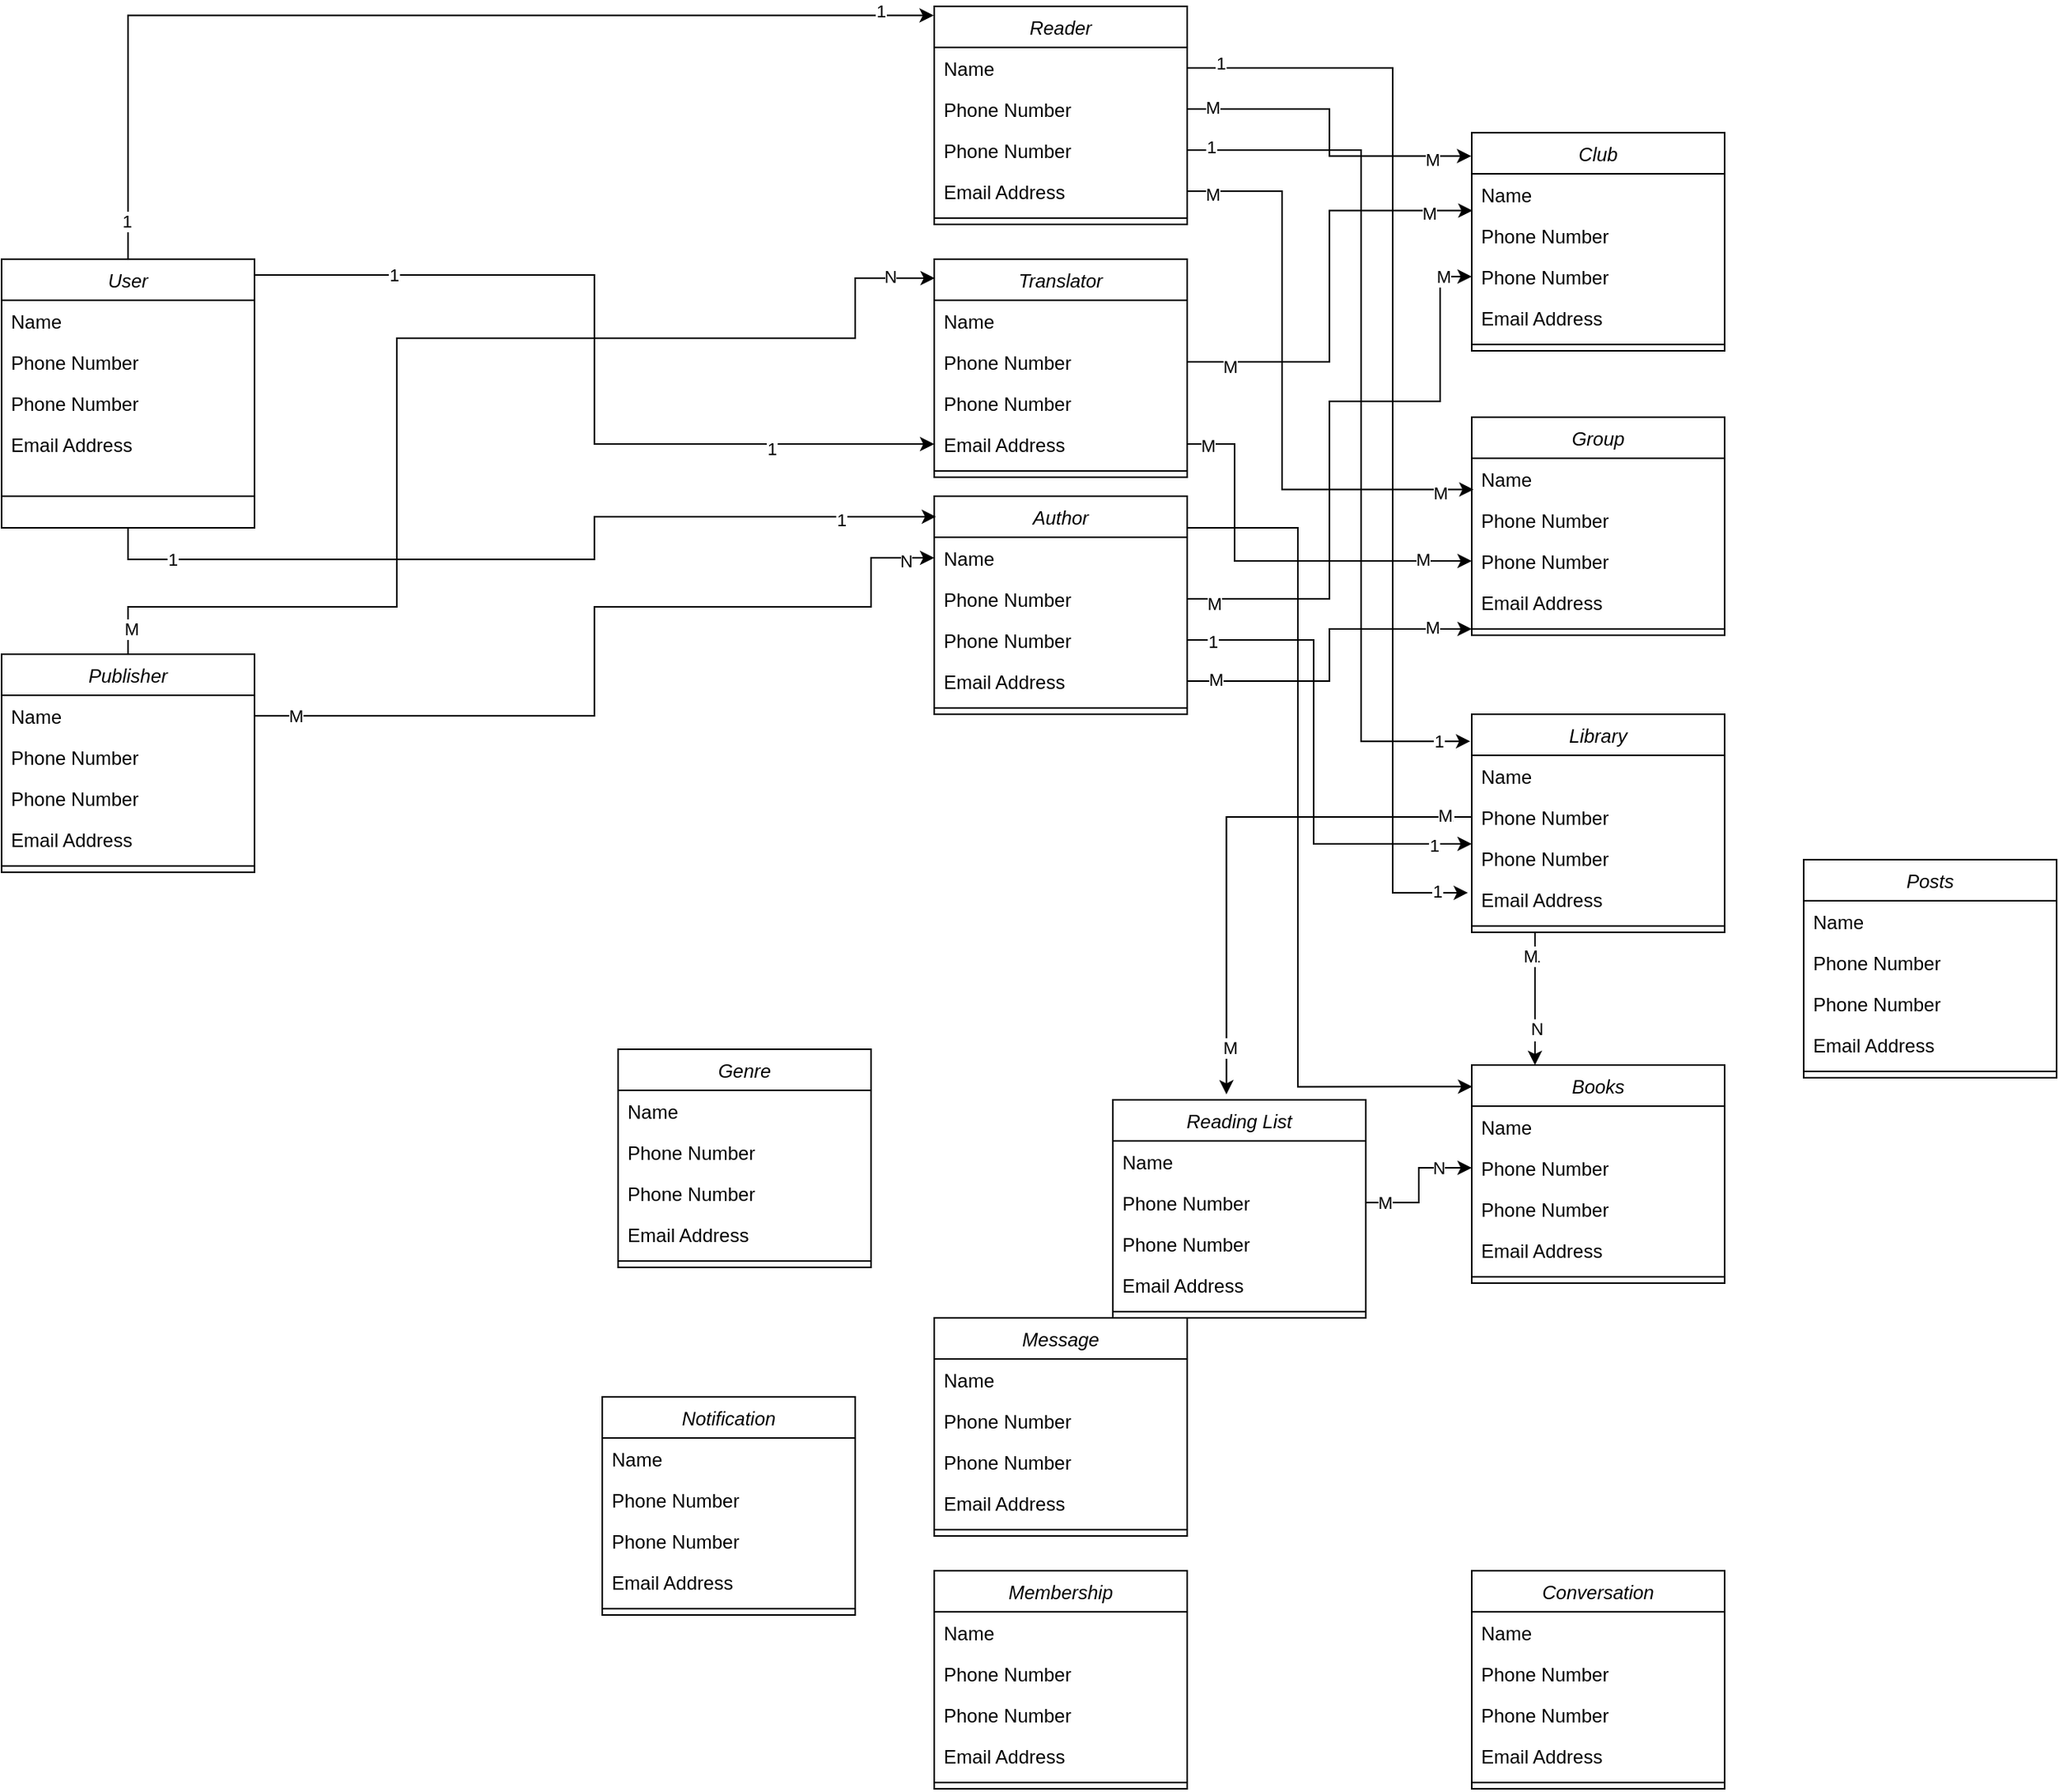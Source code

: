<mxfile version="22.1.7" type="github">
  <diagram id="C5RBs43oDa-KdzZeNtuy" name="Page-1">
    <mxGraphModel dx="1859" dy="598" grid="1" gridSize="10" guides="1" tooltips="1" connect="1" arrows="1" fold="1" page="1" pageScale="1" pageWidth="827" pageHeight="1169" math="0" shadow="0">
      <root>
        <mxCell id="WIyWlLk6GJQsqaUBKTNV-0" />
        <mxCell id="WIyWlLk6GJQsqaUBKTNV-1" parent="WIyWlLk6GJQsqaUBKTNV-0" />
        <mxCell id="XYYtJykYwCFMLw5dvzcZ-96" value="" style="edgeStyle=orthogonalEdgeStyle;rounded=0;orthogonalLoop=1;jettySize=auto;html=1;" edge="1" parent="WIyWlLk6GJQsqaUBKTNV-1" source="zkfFHV4jXpPFQw0GAbJ--0" target="XYYtJykYwCFMLw5dvzcZ-25">
          <mxGeometry relative="1" as="geometry">
            <Array as="points">
              <mxPoint x="5" y="180" />
              <mxPoint x="5" y="287" />
            </Array>
          </mxGeometry>
        </mxCell>
        <mxCell id="XYYtJykYwCFMLw5dvzcZ-97" value="1" style="edgeLabel;html=1;align=center;verticalAlign=middle;resizable=0;points=[];" vertex="1" connectable="0" parent="XYYtJykYwCFMLw5dvzcZ-96">
          <mxGeometry x="-0.675" relative="1" as="geometry">
            <mxPoint as="offset" />
          </mxGeometry>
        </mxCell>
        <mxCell id="XYYtJykYwCFMLw5dvzcZ-98" value="1" style="edgeLabel;html=1;align=center;verticalAlign=middle;resizable=0;points=[];" vertex="1" connectable="0" parent="XYYtJykYwCFMLw5dvzcZ-96">
          <mxGeometry x="0.615" y="-3" relative="1" as="geometry">
            <mxPoint as="offset" />
          </mxGeometry>
        </mxCell>
        <mxCell id="zkfFHV4jXpPFQw0GAbJ--0" value="User" style="swimlane;fontStyle=2;align=center;verticalAlign=top;childLayout=stackLayout;horizontal=1;startSize=26;horizontalStack=0;resizeParent=1;resizeLast=0;collapsible=1;marginBottom=0;rounded=0;shadow=0;strokeWidth=1;" parent="WIyWlLk6GJQsqaUBKTNV-1" vertex="1">
          <mxGeometry x="-370" y="170" width="160" height="170" as="geometry">
            <mxRectangle x="230" y="140" width="160" height="26" as="alternateBounds" />
          </mxGeometry>
        </mxCell>
        <mxCell id="zkfFHV4jXpPFQw0GAbJ--1" value="Name" style="text;align=left;verticalAlign=top;spacingLeft=4;spacingRight=4;overflow=hidden;rotatable=0;points=[[0,0.5],[1,0.5]];portConstraint=eastwest;" parent="zkfFHV4jXpPFQw0GAbJ--0" vertex="1">
          <mxGeometry y="26" width="160" height="26" as="geometry" />
        </mxCell>
        <mxCell id="zkfFHV4jXpPFQw0GAbJ--2" value="Phone Number" style="text;align=left;verticalAlign=top;spacingLeft=4;spacingRight=4;overflow=hidden;rotatable=0;points=[[0,0.5],[1,0.5]];portConstraint=eastwest;rounded=0;shadow=0;html=0;" parent="zkfFHV4jXpPFQw0GAbJ--0" vertex="1">
          <mxGeometry y="52" width="160" height="26" as="geometry" />
        </mxCell>
        <mxCell id="XYYtJykYwCFMLw5dvzcZ-0" value="Phone Number" style="text;align=left;verticalAlign=top;spacingLeft=4;spacingRight=4;overflow=hidden;rotatable=0;points=[[0,0.5],[1,0.5]];portConstraint=eastwest;rounded=0;shadow=0;html=0;" vertex="1" parent="zkfFHV4jXpPFQw0GAbJ--0">
          <mxGeometry y="78" width="160" height="26" as="geometry" />
        </mxCell>
        <mxCell id="zkfFHV4jXpPFQw0GAbJ--3" value="Email Address" style="text;align=left;verticalAlign=top;spacingLeft=4;spacingRight=4;overflow=hidden;rotatable=0;points=[[0,0.5],[1,0.5]];portConstraint=eastwest;rounded=0;shadow=0;html=0;" parent="zkfFHV4jXpPFQw0GAbJ--0" vertex="1">
          <mxGeometry y="104" width="160" height="26" as="geometry" />
        </mxCell>
        <mxCell id="zkfFHV4jXpPFQw0GAbJ--4" value="" style="line;html=1;strokeWidth=1;align=left;verticalAlign=middle;spacingTop=-1;spacingLeft=3;spacingRight=3;rotatable=0;labelPosition=right;points=[];portConstraint=eastwest;" parent="zkfFHV4jXpPFQw0GAbJ--0" vertex="1">
          <mxGeometry y="130" width="160" height="40" as="geometry" />
        </mxCell>
        <mxCell id="XYYtJykYwCFMLw5dvzcZ-8" value="Reader" style="swimlane;fontStyle=2;align=center;verticalAlign=top;childLayout=stackLayout;horizontal=1;startSize=26;horizontalStack=0;resizeParent=1;resizeLast=0;collapsible=1;marginBottom=0;rounded=0;shadow=0;strokeWidth=1;" vertex="1" parent="WIyWlLk6GJQsqaUBKTNV-1">
          <mxGeometry x="220" y="10" width="160" height="138" as="geometry">
            <mxRectangle x="230" y="140" width="160" height="26" as="alternateBounds" />
          </mxGeometry>
        </mxCell>
        <mxCell id="XYYtJykYwCFMLw5dvzcZ-9" value="Name" style="text;align=left;verticalAlign=top;spacingLeft=4;spacingRight=4;overflow=hidden;rotatable=0;points=[[0,0.5],[1,0.5]];portConstraint=eastwest;" vertex="1" parent="XYYtJykYwCFMLw5dvzcZ-8">
          <mxGeometry y="26" width="160" height="26" as="geometry" />
        </mxCell>
        <mxCell id="XYYtJykYwCFMLw5dvzcZ-10" value="Phone Number" style="text;align=left;verticalAlign=top;spacingLeft=4;spacingRight=4;overflow=hidden;rotatable=0;points=[[0,0.5],[1,0.5]];portConstraint=eastwest;rounded=0;shadow=0;html=0;" vertex="1" parent="XYYtJykYwCFMLw5dvzcZ-8">
          <mxGeometry y="52" width="160" height="26" as="geometry" />
        </mxCell>
        <mxCell id="XYYtJykYwCFMLw5dvzcZ-11" value="Phone Number" style="text;align=left;verticalAlign=top;spacingLeft=4;spacingRight=4;overflow=hidden;rotatable=0;points=[[0,0.5],[1,0.5]];portConstraint=eastwest;rounded=0;shadow=0;html=0;" vertex="1" parent="XYYtJykYwCFMLw5dvzcZ-8">
          <mxGeometry y="78" width="160" height="26" as="geometry" />
        </mxCell>
        <mxCell id="XYYtJykYwCFMLw5dvzcZ-12" value="Email Address" style="text;align=left;verticalAlign=top;spacingLeft=4;spacingRight=4;overflow=hidden;rotatable=0;points=[[0,0.5],[1,0.5]];portConstraint=eastwest;rounded=0;shadow=0;html=0;" vertex="1" parent="XYYtJykYwCFMLw5dvzcZ-8">
          <mxGeometry y="104" width="160" height="26" as="geometry" />
        </mxCell>
        <mxCell id="XYYtJykYwCFMLw5dvzcZ-13" value="" style="line;html=1;strokeWidth=1;align=left;verticalAlign=middle;spacingTop=-1;spacingLeft=3;spacingRight=3;rotatable=0;labelPosition=right;points=[];portConstraint=eastwest;" vertex="1" parent="XYYtJykYwCFMLw5dvzcZ-8">
          <mxGeometry y="130" width="160" height="8" as="geometry" />
        </mxCell>
        <mxCell id="XYYtJykYwCFMLw5dvzcZ-15" value="Author" style="swimlane;fontStyle=2;align=center;verticalAlign=top;childLayout=stackLayout;horizontal=1;startSize=26;horizontalStack=0;resizeParent=1;resizeLast=0;collapsible=1;marginBottom=0;rounded=0;shadow=0;strokeWidth=1;" vertex="1" parent="WIyWlLk6GJQsqaUBKTNV-1">
          <mxGeometry x="220" y="320" width="160" height="138" as="geometry">
            <mxRectangle x="230" y="140" width="160" height="26" as="alternateBounds" />
          </mxGeometry>
        </mxCell>
        <mxCell id="XYYtJykYwCFMLw5dvzcZ-16" value="Name" style="text;align=left;verticalAlign=top;spacingLeft=4;spacingRight=4;overflow=hidden;rotatable=0;points=[[0,0.5],[1,0.5]];portConstraint=eastwest;" vertex="1" parent="XYYtJykYwCFMLw5dvzcZ-15">
          <mxGeometry y="26" width="160" height="26" as="geometry" />
        </mxCell>
        <mxCell id="XYYtJykYwCFMLw5dvzcZ-17" value="Phone Number" style="text;align=left;verticalAlign=top;spacingLeft=4;spacingRight=4;overflow=hidden;rotatable=0;points=[[0,0.5],[1,0.5]];portConstraint=eastwest;rounded=0;shadow=0;html=0;" vertex="1" parent="XYYtJykYwCFMLw5dvzcZ-15">
          <mxGeometry y="52" width="160" height="26" as="geometry" />
        </mxCell>
        <mxCell id="XYYtJykYwCFMLw5dvzcZ-18" value="Phone Number" style="text;align=left;verticalAlign=top;spacingLeft=4;spacingRight=4;overflow=hidden;rotatable=0;points=[[0,0.5],[1,0.5]];portConstraint=eastwest;rounded=0;shadow=0;html=0;" vertex="1" parent="XYYtJykYwCFMLw5dvzcZ-15">
          <mxGeometry y="78" width="160" height="26" as="geometry" />
        </mxCell>
        <mxCell id="XYYtJykYwCFMLw5dvzcZ-19" value="Email Address" style="text;align=left;verticalAlign=top;spacingLeft=4;spacingRight=4;overflow=hidden;rotatable=0;points=[[0,0.5],[1,0.5]];portConstraint=eastwest;rounded=0;shadow=0;html=0;" vertex="1" parent="XYYtJykYwCFMLw5dvzcZ-15">
          <mxGeometry y="104" width="160" height="26" as="geometry" />
        </mxCell>
        <mxCell id="XYYtJykYwCFMLw5dvzcZ-20" value="" style="line;html=1;strokeWidth=1;align=left;verticalAlign=middle;spacingTop=-1;spacingLeft=3;spacingRight=3;rotatable=0;labelPosition=right;points=[];portConstraint=eastwest;" vertex="1" parent="XYYtJykYwCFMLw5dvzcZ-15">
          <mxGeometry y="130" width="160" height="8" as="geometry" />
        </mxCell>
        <mxCell id="XYYtJykYwCFMLw5dvzcZ-21" value="Translator" style="swimlane;fontStyle=2;align=center;verticalAlign=top;childLayout=stackLayout;horizontal=1;startSize=26;horizontalStack=0;resizeParent=1;resizeLast=0;collapsible=1;marginBottom=0;rounded=0;shadow=0;strokeWidth=1;" vertex="1" parent="WIyWlLk6GJQsqaUBKTNV-1">
          <mxGeometry x="220" y="170" width="160" height="138" as="geometry">
            <mxRectangle x="230" y="140" width="160" height="26" as="alternateBounds" />
          </mxGeometry>
        </mxCell>
        <mxCell id="XYYtJykYwCFMLw5dvzcZ-22" value="Name" style="text;align=left;verticalAlign=top;spacingLeft=4;spacingRight=4;overflow=hidden;rotatable=0;points=[[0,0.5],[1,0.5]];portConstraint=eastwest;" vertex="1" parent="XYYtJykYwCFMLw5dvzcZ-21">
          <mxGeometry y="26" width="160" height="26" as="geometry" />
        </mxCell>
        <mxCell id="XYYtJykYwCFMLw5dvzcZ-23" value="Phone Number" style="text;align=left;verticalAlign=top;spacingLeft=4;spacingRight=4;overflow=hidden;rotatable=0;points=[[0,0.5],[1,0.5]];portConstraint=eastwest;rounded=0;shadow=0;html=0;" vertex="1" parent="XYYtJykYwCFMLw5dvzcZ-21">
          <mxGeometry y="52" width="160" height="26" as="geometry" />
        </mxCell>
        <mxCell id="XYYtJykYwCFMLw5dvzcZ-24" value="Phone Number" style="text;align=left;verticalAlign=top;spacingLeft=4;spacingRight=4;overflow=hidden;rotatable=0;points=[[0,0.5],[1,0.5]];portConstraint=eastwest;rounded=0;shadow=0;html=0;" vertex="1" parent="XYYtJykYwCFMLw5dvzcZ-21">
          <mxGeometry y="78" width="160" height="26" as="geometry" />
        </mxCell>
        <mxCell id="XYYtJykYwCFMLw5dvzcZ-25" value="Email Address" style="text;align=left;verticalAlign=top;spacingLeft=4;spacingRight=4;overflow=hidden;rotatable=0;points=[[0,0.5],[1,0.5]];portConstraint=eastwest;rounded=0;shadow=0;html=0;" vertex="1" parent="XYYtJykYwCFMLw5dvzcZ-21">
          <mxGeometry y="104" width="160" height="26" as="geometry" />
        </mxCell>
        <mxCell id="XYYtJykYwCFMLw5dvzcZ-26" value="" style="line;html=1;strokeWidth=1;align=left;verticalAlign=middle;spacingTop=-1;spacingLeft=3;spacingRight=3;rotatable=0;labelPosition=right;points=[];portConstraint=eastwest;" vertex="1" parent="XYYtJykYwCFMLw5dvzcZ-21">
          <mxGeometry y="130" width="160" height="8" as="geometry" />
        </mxCell>
        <mxCell id="XYYtJykYwCFMLw5dvzcZ-27" value="Club" style="swimlane;fontStyle=2;align=center;verticalAlign=top;childLayout=stackLayout;horizontal=1;startSize=26;horizontalStack=0;resizeParent=1;resizeLast=0;collapsible=1;marginBottom=0;rounded=0;shadow=0;strokeWidth=1;" vertex="1" parent="WIyWlLk6GJQsqaUBKTNV-1">
          <mxGeometry x="560" y="90" width="160" height="138" as="geometry">
            <mxRectangle x="230" y="140" width="160" height="26" as="alternateBounds" />
          </mxGeometry>
        </mxCell>
        <mxCell id="XYYtJykYwCFMLw5dvzcZ-28" value="Name" style="text;align=left;verticalAlign=top;spacingLeft=4;spacingRight=4;overflow=hidden;rotatable=0;points=[[0,0.5],[1,0.5]];portConstraint=eastwest;" vertex="1" parent="XYYtJykYwCFMLw5dvzcZ-27">
          <mxGeometry y="26" width="160" height="26" as="geometry" />
        </mxCell>
        <mxCell id="XYYtJykYwCFMLw5dvzcZ-29" value="Phone Number" style="text;align=left;verticalAlign=top;spacingLeft=4;spacingRight=4;overflow=hidden;rotatable=0;points=[[0,0.5],[1,0.5]];portConstraint=eastwest;rounded=0;shadow=0;html=0;" vertex="1" parent="XYYtJykYwCFMLw5dvzcZ-27">
          <mxGeometry y="52" width="160" height="26" as="geometry" />
        </mxCell>
        <mxCell id="XYYtJykYwCFMLw5dvzcZ-30" value="Phone Number" style="text;align=left;verticalAlign=top;spacingLeft=4;spacingRight=4;overflow=hidden;rotatable=0;points=[[0,0.5],[1,0.5]];portConstraint=eastwest;rounded=0;shadow=0;html=0;" vertex="1" parent="XYYtJykYwCFMLw5dvzcZ-27">
          <mxGeometry y="78" width="160" height="26" as="geometry" />
        </mxCell>
        <mxCell id="XYYtJykYwCFMLw5dvzcZ-31" value="Email Address" style="text;align=left;verticalAlign=top;spacingLeft=4;spacingRight=4;overflow=hidden;rotatable=0;points=[[0,0.5],[1,0.5]];portConstraint=eastwest;rounded=0;shadow=0;html=0;" vertex="1" parent="XYYtJykYwCFMLw5dvzcZ-27">
          <mxGeometry y="104" width="160" height="26" as="geometry" />
        </mxCell>
        <mxCell id="XYYtJykYwCFMLw5dvzcZ-32" value="" style="line;html=1;strokeWidth=1;align=left;verticalAlign=middle;spacingTop=-1;spacingLeft=3;spacingRight=3;rotatable=0;labelPosition=right;points=[];portConstraint=eastwest;" vertex="1" parent="XYYtJykYwCFMLw5dvzcZ-27">
          <mxGeometry y="130" width="160" height="8" as="geometry" />
        </mxCell>
        <mxCell id="XYYtJykYwCFMLw5dvzcZ-33" value="Group" style="swimlane;fontStyle=2;align=center;verticalAlign=top;childLayout=stackLayout;horizontal=1;startSize=26;horizontalStack=0;resizeParent=1;resizeLast=0;collapsible=1;marginBottom=0;rounded=0;shadow=0;strokeWidth=1;" vertex="1" parent="WIyWlLk6GJQsqaUBKTNV-1">
          <mxGeometry x="560" y="270" width="160" height="138" as="geometry">
            <mxRectangle x="230" y="140" width="160" height="26" as="alternateBounds" />
          </mxGeometry>
        </mxCell>
        <mxCell id="XYYtJykYwCFMLw5dvzcZ-34" value="Name" style="text;align=left;verticalAlign=top;spacingLeft=4;spacingRight=4;overflow=hidden;rotatable=0;points=[[0,0.5],[1,0.5]];portConstraint=eastwest;" vertex="1" parent="XYYtJykYwCFMLw5dvzcZ-33">
          <mxGeometry y="26" width="160" height="26" as="geometry" />
        </mxCell>
        <mxCell id="XYYtJykYwCFMLw5dvzcZ-35" value="Phone Number" style="text;align=left;verticalAlign=top;spacingLeft=4;spacingRight=4;overflow=hidden;rotatable=0;points=[[0,0.5],[1,0.5]];portConstraint=eastwest;rounded=0;shadow=0;html=0;" vertex="1" parent="XYYtJykYwCFMLw5dvzcZ-33">
          <mxGeometry y="52" width="160" height="26" as="geometry" />
        </mxCell>
        <mxCell id="XYYtJykYwCFMLw5dvzcZ-36" value="Phone Number" style="text;align=left;verticalAlign=top;spacingLeft=4;spacingRight=4;overflow=hidden;rotatable=0;points=[[0,0.5],[1,0.5]];portConstraint=eastwest;rounded=0;shadow=0;html=0;" vertex="1" parent="XYYtJykYwCFMLw5dvzcZ-33">
          <mxGeometry y="78" width="160" height="26" as="geometry" />
        </mxCell>
        <mxCell id="XYYtJykYwCFMLw5dvzcZ-37" value="Email Address" style="text;align=left;verticalAlign=top;spacingLeft=4;spacingRight=4;overflow=hidden;rotatable=0;points=[[0,0.5],[1,0.5]];portConstraint=eastwest;rounded=0;shadow=0;html=0;" vertex="1" parent="XYYtJykYwCFMLw5dvzcZ-33">
          <mxGeometry y="104" width="160" height="26" as="geometry" />
        </mxCell>
        <mxCell id="XYYtJykYwCFMLw5dvzcZ-38" value="" style="line;html=1;strokeWidth=1;align=left;verticalAlign=middle;spacingTop=-1;spacingLeft=3;spacingRight=3;rotatable=0;labelPosition=right;points=[];portConstraint=eastwest;" vertex="1" parent="XYYtJykYwCFMLw5dvzcZ-33">
          <mxGeometry y="130" width="160" height="8" as="geometry" />
        </mxCell>
        <mxCell id="XYYtJykYwCFMLw5dvzcZ-39" value="Books" style="swimlane;fontStyle=2;align=center;verticalAlign=top;childLayout=stackLayout;horizontal=1;startSize=26;horizontalStack=0;resizeParent=1;resizeLast=0;collapsible=1;marginBottom=0;rounded=0;shadow=0;strokeWidth=1;" vertex="1" parent="WIyWlLk6GJQsqaUBKTNV-1">
          <mxGeometry x="560" y="680" width="160" height="138" as="geometry">
            <mxRectangle x="230" y="140" width="160" height="26" as="alternateBounds" />
          </mxGeometry>
        </mxCell>
        <mxCell id="XYYtJykYwCFMLw5dvzcZ-40" value="Name" style="text;align=left;verticalAlign=top;spacingLeft=4;spacingRight=4;overflow=hidden;rotatable=0;points=[[0,0.5],[1,0.5]];portConstraint=eastwest;" vertex="1" parent="XYYtJykYwCFMLw5dvzcZ-39">
          <mxGeometry y="26" width="160" height="26" as="geometry" />
        </mxCell>
        <mxCell id="XYYtJykYwCFMLw5dvzcZ-41" value="Phone Number" style="text;align=left;verticalAlign=top;spacingLeft=4;spacingRight=4;overflow=hidden;rotatable=0;points=[[0,0.5],[1,0.5]];portConstraint=eastwest;rounded=0;shadow=0;html=0;" vertex="1" parent="XYYtJykYwCFMLw5dvzcZ-39">
          <mxGeometry y="52" width="160" height="26" as="geometry" />
        </mxCell>
        <mxCell id="XYYtJykYwCFMLw5dvzcZ-42" value="Phone Number" style="text;align=left;verticalAlign=top;spacingLeft=4;spacingRight=4;overflow=hidden;rotatable=0;points=[[0,0.5],[1,0.5]];portConstraint=eastwest;rounded=0;shadow=0;html=0;" vertex="1" parent="XYYtJykYwCFMLw5dvzcZ-39">
          <mxGeometry y="78" width="160" height="26" as="geometry" />
        </mxCell>
        <mxCell id="XYYtJykYwCFMLw5dvzcZ-43" value="Email Address" style="text;align=left;verticalAlign=top;spacingLeft=4;spacingRight=4;overflow=hidden;rotatable=0;points=[[0,0.5],[1,0.5]];portConstraint=eastwest;rounded=0;shadow=0;html=0;" vertex="1" parent="XYYtJykYwCFMLw5dvzcZ-39">
          <mxGeometry y="104" width="160" height="26" as="geometry" />
        </mxCell>
        <mxCell id="XYYtJykYwCFMLw5dvzcZ-44" value="" style="line;html=1;strokeWidth=1;align=left;verticalAlign=middle;spacingTop=-1;spacingLeft=3;spacingRight=3;rotatable=0;labelPosition=right;points=[];portConstraint=eastwest;" vertex="1" parent="XYYtJykYwCFMLw5dvzcZ-39">
          <mxGeometry y="130" width="160" height="8" as="geometry" />
        </mxCell>
        <mxCell id="XYYtJykYwCFMLw5dvzcZ-45" value="Genre" style="swimlane;fontStyle=2;align=center;verticalAlign=top;childLayout=stackLayout;horizontal=1;startSize=26;horizontalStack=0;resizeParent=1;resizeLast=0;collapsible=1;marginBottom=0;rounded=0;shadow=0;strokeWidth=1;" vertex="1" parent="WIyWlLk6GJQsqaUBKTNV-1">
          <mxGeometry x="20" y="670" width="160" height="138" as="geometry">
            <mxRectangle x="230" y="140" width="160" height="26" as="alternateBounds" />
          </mxGeometry>
        </mxCell>
        <mxCell id="XYYtJykYwCFMLw5dvzcZ-46" value="Name" style="text;align=left;verticalAlign=top;spacingLeft=4;spacingRight=4;overflow=hidden;rotatable=0;points=[[0,0.5],[1,0.5]];portConstraint=eastwest;" vertex="1" parent="XYYtJykYwCFMLw5dvzcZ-45">
          <mxGeometry y="26" width="160" height="26" as="geometry" />
        </mxCell>
        <mxCell id="XYYtJykYwCFMLw5dvzcZ-47" value="Phone Number" style="text;align=left;verticalAlign=top;spacingLeft=4;spacingRight=4;overflow=hidden;rotatable=0;points=[[0,0.5],[1,0.5]];portConstraint=eastwest;rounded=0;shadow=0;html=0;" vertex="1" parent="XYYtJykYwCFMLw5dvzcZ-45">
          <mxGeometry y="52" width="160" height="26" as="geometry" />
        </mxCell>
        <mxCell id="XYYtJykYwCFMLw5dvzcZ-48" value="Phone Number" style="text;align=left;verticalAlign=top;spacingLeft=4;spacingRight=4;overflow=hidden;rotatable=0;points=[[0,0.5],[1,0.5]];portConstraint=eastwest;rounded=0;shadow=0;html=0;" vertex="1" parent="XYYtJykYwCFMLw5dvzcZ-45">
          <mxGeometry y="78" width="160" height="26" as="geometry" />
        </mxCell>
        <mxCell id="XYYtJykYwCFMLw5dvzcZ-49" value="Email Address" style="text;align=left;verticalAlign=top;spacingLeft=4;spacingRight=4;overflow=hidden;rotatable=0;points=[[0,0.5],[1,0.5]];portConstraint=eastwest;rounded=0;shadow=0;html=0;" vertex="1" parent="XYYtJykYwCFMLw5dvzcZ-45">
          <mxGeometry y="104" width="160" height="26" as="geometry" />
        </mxCell>
        <mxCell id="XYYtJykYwCFMLw5dvzcZ-50" value="" style="line;html=1;strokeWidth=1;align=left;verticalAlign=middle;spacingTop=-1;spacingLeft=3;spacingRight=3;rotatable=0;labelPosition=right;points=[];portConstraint=eastwest;" vertex="1" parent="XYYtJykYwCFMLw5dvzcZ-45">
          <mxGeometry y="130" width="160" height="8" as="geometry" />
        </mxCell>
        <mxCell id="XYYtJykYwCFMLw5dvzcZ-51" value="Reading List&#xa;" style="swimlane;fontStyle=2;align=center;verticalAlign=top;childLayout=stackLayout;horizontal=1;startSize=26;horizontalStack=0;resizeParent=1;resizeLast=0;collapsible=1;marginBottom=0;rounded=0;shadow=0;strokeWidth=1;" vertex="1" parent="WIyWlLk6GJQsqaUBKTNV-1">
          <mxGeometry x="333" y="702" width="160" height="138" as="geometry">
            <mxRectangle x="230" y="140" width="160" height="26" as="alternateBounds" />
          </mxGeometry>
        </mxCell>
        <mxCell id="XYYtJykYwCFMLw5dvzcZ-52" value="Name" style="text;align=left;verticalAlign=top;spacingLeft=4;spacingRight=4;overflow=hidden;rotatable=0;points=[[0,0.5],[1,0.5]];portConstraint=eastwest;" vertex="1" parent="XYYtJykYwCFMLw5dvzcZ-51">
          <mxGeometry y="26" width="160" height="26" as="geometry" />
        </mxCell>
        <mxCell id="XYYtJykYwCFMLw5dvzcZ-53" value="Phone Number" style="text;align=left;verticalAlign=top;spacingLeft=4;spacingRight=4;overflow=hidden;rotatable=0;points=[[0,0.5],[1,0.5]];portConstraint=eastwest;rounded=0;shadow=0;html=0;" vertex="1" parent="XYYtJykYwCFMLw5dvzcZ-51">
          <mxGeometry y="52" width="160" height="26" as="geometry" />
        </mxCell>
        <mxCell id="XYYtJykYwCFMLw5dvzcZ-54" value="Phone Number" style="text;align=left;verticalAlign=top;spacingLeft=4;spacingRight=4;overflow=hidden;rotatable=0;points=[[0,0.5],[1,0.5]];portConstraint=eastwest;rounded=0;shadow=0;html=0;" vertex="1" parent="XYYtJykYwCFMLw5dvzcZ-51">
          <mxGeometry y="78" width="160" height="26" as="geometry" />
        </mxCell>
        <mxCell id="XYYtJykYwCFMLw5dvzcZ-55" value="Email Address" style="text;align=left;verticalAlign=top;spacingLeft=4;spacingRight=4;overflow=hidden;rotatable=0;points=[[0,0.5],[1,0.5]];portConstraint=eastwest;rounded=0;shadow=0;html=0;" vertex="1" parent="XYYtJykYwCFMLw5dvzcZ-51">
          <mxGeometry y="104" width="160" height="26" as="geometry" />
        </mxCell>
        <mxCell id="XYYtJykYwCFMLw5dvzcZ-56" value="" style="line;html=1;strokeWidth=1;align=left;verticalAlign=middle;spacingTop=-1;spacingLeft=3;spacingRight=3;rotatable=0;labelPosition=right;points=[];portConstraint=eastwest;" vertex="1" parent="XYYtJykYwCFMLw5dvzcZ-51">
          <mxGeometry y="130" width="160" height="8" as="geometry" />
        </mxCell>
        <mxCell id="XYYtJykYwCFMLw5dvzcZ-57" value="Posts" style="swimlane;fontStyle=2;align=center;verticalAlign=top;childLayout=stackLayout;horizontal=1;startSize=26;horizontalStack=0;resizeParent=1;resizeLast=0;collapsible=1;marginBottom=0;rounded=0;shadow=0;strokeWidth=1;" vertex="1" parent="WIyWlLk6GJQsqaUBKTNV-1">
          <mxGeometry x="770" y="550" width="160" height="138" as="geometry">
            <mxRectangle x="230" y="140" width="160" height="26" as="alternateBounds" />
          </mxGeometry>
        </mxCell>
        <mxCell id="XYYtJykYwCFMLw5dvzcZ-58" value="Name" style="text;align=left;verticalAlign=top;spacingLeft=4;spacingRight=4;overflow=hidden;rotatable=0;points=[[0,0.5],[1,0.5]];portConstraint=eastwest;" vertex="1" parent="XYYtJykYwCFMLw5dvzcZ-57">
          <mxGeometry y="26" width="160" height="26" as="geometry" />
        </mxCell>
        <mxCell id="XYYtJykYwCFMLw5dvzcZ-59" value="Phone Number" style="text;align=left;verticalAlign=top;spacingLeft=4;spacingRight=4;overflow=hidden;rotatable=0;points=[[0,0.5],[1,0.5]];portConstraint=eastwest;rounded=0;shadow=0;html=0;" vertex="1" parent="XYYtJykYwCFMLw5dvzcZ-57">
          <mxGeometry y="52" width="160" height="26" as="geometry" />
        </mxCell>
        <mxCell id="XYYtJykYwCFMLw5dvzcZ-60" value="Phone Number" style="text;align=left;verticalAlign=top;spacingLeft=4;spacingRight=4;overflow=hidden;rotatable=0;points=[[0,0.5],[1,0.5]];portConstraint=eastwest;rounded=0;shadow=0;html=0;" vertex="1" parent="XYYtJykYwCFMLw5dvzcZ-57">
          <mxGeometry y="78" width="160" height="26" as="geometry" />
        </mxCell>
        <mxCell id="XYYtJykYwCFMLw5dvzcZ-61" value="Email Address" style="text;align=left;verticalAlign=top;spacingLeft=4;spacingRight=4;overflow=hidden;rotatable=0;points=[[0,0.5],[1,0.5]];portConstraint=eastwest;rounded=0;shadow=0;html=0;" vertex="1" parent="XYYtJykYwCFMLw5dvzcZ-57">
          <mxGeometry y="104" width="160" height="26" as="geometry" />
        </mxCell>
        <mxCell id="XYYtJykYwCFMLw5dvzcZ-62" value="" style="line;html=1;strokeWidth=1;align=left;verticalAlign=middle;spacingTop=-1;spacingLeft=3;spacingRight=3;rotatable=0;labelPosition=right;points=[];portConstraint=eastwest;" vertex="1" parent="XYYtJykYwCFMLw5dvzcZ-57">
          <mxGeometry y="130" width="160" height="8" as="geometry" />
        </mxCell>
        <mxCell id="XYYtJykYwCFMLw5dvzcZ-63" value="Message" style="swimlane;fontStyle=2;align=center;verticalAlign=top;childLayout=stackLayout;horizontal=1;startSize=26;horizontalStack=0;resizeParent=1;resizeLast=0;collapsible=1;marginBottom=0;rounded=0;shadow=0;strokeWidth=1;" vertex="1" parent="WIyWlLk6GJQsqaUBKTNV-1">
          <mxGeometry x="220" y="840" width="160" height="138" as="geometry">
            <mxRectangle x="230" y="140" width="160" height="26" as="alternateBounds" />
          </mxGeometry>
        </mxCell>
        <mxCell id="XYYtJykYwCFMLw5dvzcZ-64" value="Name" style="text;align=left;verticalAlign=top;spacingLeft=4;spacingRight=4;overflow=hidden;rotatable=0;points=[[0,0.5],[1,0.5]];portConstraint=eastwest;" vertex="1" parent="XYYtJykYwCFMLw5dvzcZ-63">
          <mxGeometry y="26" width="160" height="26" as="geometry" />
        </mxCell>
        <mxCell id="XYYtJykYwCFMLw5dvzcZ-65" value="Phone Number" style="text;align=left;verticalAlign=top;spacingLeft=4;spacingRight=4;overflow=hidden;rotatable=0;points=[[0,0.5],[1,0.5]];portConstraint=eastwest;rounded=0;shadow=0;html=0;" vertex="1" parent="XYYtJykYwCFMLw5dvzcZ-63">
          <mxGeometry y="52" width="160" height="26" as="geometry" />
        </mxCell>
        <mxCell id="XYYtJykYwCFMLw5dvzcZ-66" value="Phone Number" style="text;align=left;verticalAlign=top;spacingLeft=4;spacingRight=4;overflow=hidden;rotatable=0;points=[[0,0.5],[1,0.5]];portConstraint=eastwest;rounded=0;shadow=0;html=0;" vertex="1" parent="XYYtJykYwCFMLw5dvzcZ-63">
          <mxGeometry y="78" width="160" height="26" as="geometry" />
        </mxCell>
        <mxCell id="XYYtJykYwCFMLw5dvzcZ-67" value="Email Address" style="text;align=left;verticalAlign=top;spacingLeft=4;spacingRight=4;overflow=hidden;rotatable=0;points=[[0,0.5],[1,0.5]];portConstraint=eastwest;rounded=0;shadow=0;html=0;" vertex="1" parent="XYYtJykYwCFMLw5dvzcZ-63">
          <mxGeometry y="104" width="160" height="26" as="geometry" />
        </mxCell>
        <mxCell id="XYYtJykYwCFMLw5dvzcZ-68" value="" style="line;html=1;strokeWidth=1;align=left;verticalAlign=middle;spacingTop=-1;spacingLeft=3;spacingRight=3;rotatable=0;labelPosition=right;points=[];portConstraint=eastwest;" vertex="1" parent="XYYtJykYwCFMLw5dvzcZ-63">
          <mxGeometry y="130" width="160" height="8" as="geometry" />
        </mxCell>
        <mxCell id="XYYtJykYwCFMLw5dvzcZ-69" value="Publisher" style="swimlane;fontStyle=2;align=center;verticalAlign=top;childLayout=stackLayout;horizontal=1;startSize=26;horizontalStack=0;resizeParent=1;resizeLast=0;collapsible=1;marginBottom=0;rounded=0;shadow=0;strokeWidth=1;" vertex="1" parent="WIyWlLk6GJQsqaUBKTNV-1">
          <mxGeometry x="-370" y="420" width="160" height="138" as="geometry">
            <mxRectangle x="230" y="140" width="160" height="26" as="alternateBounds" />
          </mxGeometry>
        </mxCell>
        <mxCell id="XYYtJykYwCFMLw5dvzcZ-70" value="Name" style="text;align=left;verticalAlign=top;spacingLeft=4;spacingRight=4;overflow=hidden;rotatable=0;points=[[0,0.5],[1,0.5]];portConstraint=eastwest;" vertex="1" parent="XYYtJykYwCFMLw5dvzcZ-69">
          <mxGeometry y="26" width="160" height="26" as="geometry" />
        </mxCell>
        <mxCell id="XYYtJykYwCFMLw5dvzcZ-71" value="Phone Number" style="text;align=left;verticalAlign=top;spacingLeft=4;spacingRight=4;overflow=hidden;rotatable=0;points=[[0,0.5],[1,0.5]];portConstraint=eastwest;rounded=0;shadow=0;html=0;" vertex="1" parent="XYYtJykYwCFMLw5dvzcZ-69">
          <mxGeometry y="52" width="160" height="26" as="geometry" />
        </mxCell>
        <mxCell id="XYYtJykYwCFMLw5dvzcZ-72" value="Phone Number" style="text;align=left;verticalAlign=top;spacingLeft=4;spacingRight=4;overflow=hidden;rotatable=0;points=[[0,0.5],[1,0.5]];portConstraint=eastwest;rounded=0;shadow=0;html=0;" vertex="1" parent="XYYtJykYwCFMLw5dvzcZ-69">
          <mxGeometry y="78" width="160" height="26" as="geometry" />
        </mxCell>
        <mxCell id="XYYtJykYwCFMLw5dvzcZ-73" value="Email Address" style="text;align=left;verticalAlign=top;spacingLeft=4;spacingRight=4;overflow=hidden;rotatable=0;points=[[0,0.5],[1,0.5]];portConstraint=eastwest;rounded=0;shadow=0;html=0;" vertex="1" parent="XYYtJykYwCFMLw5dvzcZ-69">
          <mxGeometry y="104" width="160" height="26" as="geometry" />
        </mxCell>
        <mxCell id="XYYtJykYwCFMLw5dvzcZ-74" value="" style="line;html=1;strokeWidth=1;align=left;verticalAlign=middle;spacingTop=-1;spacingLeft=3;spacingRight=3;rotatable=0;labelPosition=right;points=[];portConstraint=eastwest;" vertex="1" parent="XYYtJykYwCFMLw5dvzcZ-69">
          <mxGeometry y="130" width="160" height="8" as="geometry" />
        </mxCell>
        <mxCell id="XYYtJykYwCFMLw5dvzcZ-75" value="Membership" style="swimlane;fontStyle=2;align=center;verticalAlign=top;childLayout=stackLayout;horizontal=1;startSize=26;horizontalStack=0;resizeParent=1;resizeLast=0;collapsible=1;marginBottom=0;rounded=0;shadow=0;strokeWidth=1;" vertex="1" parent="WIyWlLk6GJQsqaUBKTNV-1">
          <mxGeometry x="220" y="1000" width="160" height="138" as="geometry">
            <mxRectangle x="230" y="140" width="160" height="26" as="alternateBounds" />
          </mxGeometry>
        </mxCell>
        <mxCell id="XYYtJykYwCFMLw5dvzcZ-76" value="Name" style="text;align=left;verticalAlign=top;spacingLeft=4;spacingRight=4;overflow=hidden;rotatable=0;points=[[0,0.5],[1,0.5]];portConstraint=eastwest;" vertex="1" parent="XYYtJykYwCFMLw5dvzcZ-75">
          <mxGeometry y="26" width="160" height="26" as="geometry" />
        </mxCell>
        <mxCell id="XYYtJykYwCFMLw5dvzcZ-77" value="Phone Number" style="text;align=left;verticalAlign=top;spacingLeft=4;spacingRight=4;overflow=hidden;rotatable=0;points=[[0,0.5],[1,0.5]];portConstraint=eastwest;rounded=0;shadow=0;html=0;" vertex="1" parent="XYYtJykYwCFMLw5dvzcZ-75">
          <mxGeometry y="52" width="160" height="26" as="geometry" />
        </mxCell>
        <mxCell id="XYYtJykYwCFMLw5dvzcZ-78" value="Phone Number" style="text;align=left;verticalAlign=top;spacingLeft=4;spacingRight=4;overflow=hidden;rotatable=0;points=[[0,0.5],[1,0.5]];portConstraint=eastwest;rounded=0;shadow=0;html=0;" vertex="1" parent="XYYtJykYwCFMLw5dvzcZ-75">
          <mxGeometry y="78" width="160" height="26" as="geometry" />
        </mxCell>
        <mxCell id="XYYtJykYwCFMLw5dvzcZ-79" value="Email Address" style="text;align=left;verticalAlign=top;spacingLeft=4;spacingRight=4;overflow=hidden;rotatable=0;points=[[0,0.5],[1,0.5]];portConstraint=eastwest;rounded=0;shadow=0;html=0;" vertex="1" parent="XYYtJykYwCFMLw5dvzcZ-75">
          <mxGeometry y="104" width="160" height="26" as="geometry" />
        </mxCell>
        <mxCell id="XYYtJykYwCFMLw5dvzcZ-80" value="" style="line;html=1;strokeWidth=1;align=left;verticalAlign=middle;spacingTop=-1;spacingLeft=3;spacingRight=3;rotatable=0;labelPosition=right;points=[];portConstraint=eastwest;" vertex="1" parent="XYYtJykYwCFMLw5dvzcZ-75">
          <mxGeometry y="130" width="160" height="8" as="geometry" />
        </mxCell>
        <mxCell id="XYYtJykYwCFMLw5dvzcZ-81" value="Conversation" style="swimlane;fontStyle=2;align=center;verticalAlign=top;childLayout=stackLayout;horizontal=1;startSize=26;horizontalStack=0;resizeParent=1;resizeLast=0;collapsible=1;marginBottom=0;rounded=0;shadow=0;strokeWidth=1;" vertex="1" parent="WIyWlLk6GJQsqaUBKTNV-1">
          <mxGeometry x="560" y="1000" width="160" height="138" as="geometry">
            <mxRectangle x="230" y="140" width="160" height="26" as="alternateBounds" />
          </mxGeometry>
        </mxCell>
        <mxCell id="XYYtJykYwCFMLw5dvzcZ-82" value="Name" style="text;align=left;verticalAlign=top;spacingLeft=4;spacingRight=4;overflow=hidden;rotatable=0;points=[[0,0.5],[1,0.5]];portConstraint=eastwest;" vertex="1" parent="XYYtJykYwCFMLw5dvzcZ-81">
          <mxGeometry y="26" width="160" height="26" as="geometry" />
        </mxCell>
        <mxCell id="XYYtJykYwCFMLw5dvzcZ-83" value="Phone Number" style="text;align=left;verticalAlign=top;spacingLeft=4;spacingRight=4;overflow=hidden;rotatable=0;points=[[0,0.5],[1,0.5]];portConstraint=eastwest;rounded=0;shadow=0;html=0;" vertex="1" parent="XYYtJykYwCFMLw5dvzcZ-81">
          <mxGeometry y="52" width="160" height="26" as="geometry" />
        </mxCell>
        <mxCell id="XYYtJykYwCFMLw5dvzcZ-84" value="Phone Number" style="text;align=left;verticalAlign=top;spacingLeft=4;spacingRight=4;overflow=hidden;rotatable=0;points=[[0,0.5],[1,0.5]];portConstraint=eastwest;rounded=0;shadow=0;html=0;" vertex="1" parent="XYYtJykYwCFMLw5dvzcZ-81">
          <mxGeometry y="78" width="160" height="26" as="geometry" />
        </mxCell>
        <mxCell id="XYYtJykYwCFMLw5dvzcZ-85" value="Email Address" style="text;align=left;verticalAlign=top;spacingLeft=4;spacingRight=4;overflow=hidden;rotatable=0;points=[[0,0.5],[1,0.5]];portConstraint=eastwest;rounded=0;shadow=0;html=0;" vertex="1" parent="XYYtJykYwCFMLw5dvzcZ-81">
          <mxGeometry y="104" width="160" height="26" as="geometry" />
        </mxCell>
        <mxCell id="XYYtJykYwCFMLw5dvzcZ-86" value="" style="line;html=1;strokeWidth=1;align=left;verticalAlign=middle;spacingTop=-1;spacingLeft=3;spacingRight=3;rotatable=0;labelPosition=right;points=[];portConstraint=eastwest;" vertex="1" parent="XYYtJykYwCFMLw5dvzcZ-81">
          <mxGeometry y="130" width="160" height="8" as="geometry" />
        </mxCell>
        <mxCell id="XYYtJykYwCFMLw5dvzcZ-87" value="Notification" style="swimlane;fontStyle=2;align=center;verticalAlign=top;childLayout=stackLayout;horizontal=1;startSize=26;horizontalStack=0;resizeParent=1;resizeLast=0;collapsible=1;marginBottom=0;rounded=0;shadow=0;strokeWidth=1;" vertex="1" parent="WIyWlLk6GJQsqaUBKTNV-1">
          <mxGeometry x="10" y="890" width="160" height="138" as="geometry">
            <mxRectangle x="230" y="140" width="160" height="26" as="alternateBounds" />
          </mxGeometry>
        </mxCell>
        <mxCell id="XYYtJykYwCFMLw5dvzcZ-88" value="Name" style="text;align=left;verticalAlign=top;spacingLeft=4;spacingRight=4;overflow=hidden;rotatable=0;points=[[0,0.5],[1,0.5]];portConstraint=eastwest;" vertex="1" parent="XYYtJykYwCFMLw5dvzcZ-87">
          <mxGeometry y="26" width="160" height="26" as="geometry" />
        </mxCell>
        <mxCell id="XYYtJykYwCFMLw5dvzcZ-89" value="Phone Number" style="text;align=left;verticalAlign=top;spacingLeft=4;spacingRight=4;overflow=hidden;rotatable=0;points=[[0,0.5],[1,0.5]];portConstraint=eastwest;rounded=0;shadow=0;html=0;" vertex="1" parent="XYYtJykYwCFMLw5dvzcZ-87">
          <mxGeometry y="52" width="160" height="26" as="geometry" />
        </mxCell>
        <mxCell id="XYYtJykYwCFMLw5dvzcZ-90" value="Phone Number" style="text;align=left;verticalAlign=top;spacingLeft=4;spacingRight=4;overflow=hidden;rotatable=0;points=[[0,0.5],[1,0.5]];portConstraint=eastwest;rounded=0;shadow=0;html=0;" vertex="1" parent="XYYtJykYwCFMLw5dvzcZ-87">
          <mxGeometry y="78" width="160" height="26" as="geometry" />
        </mxCell>
        <mxCell id="XYYtJykYwCFMLw5dvzcZ-91" value="Email Address" style="text;align=left;verticalAlign=top;spacingLeft=4;spacingRight=4;overflow=hidden;rotatable=0;points=[[0,0.5],[1,0.5]];portConstraint=eastwest;rounded=0;shadow=0;html=0;" vertex="1" parent="XYYtJykYwCFMLw5dvzcZ-87">
          <mxGeometry y="104" width="160" height="26" as="geometry" />
        </mxCell>
        <mxCell id="XYYtJykYwCFMLw5dvzcZ-92" value="" style="line;html=1;strokeWidth=1;align=left;verticalAlign=middle;spacingTop=-1;spacingLeft=3;spacingRight=3;rotatable=0;labelPosition=right;points=[];portConstraint=eastwest;" vertex="1" parent="XYYtJykYwCFMLw5dvzcZ-87">
          <mxGeometry y="130" width="160" height="8" as="geometry" />
        </mxCell>
        <mxCell id="XYYtJykYwCFMLw5dvzcZ-99" style="edgeStyle=orthogonalEdgeStyle;rounded=0;orthogonalLoop=1;jettySize=auto;html=1;exitX=0.5;exitY=1;exitDx=0;exitDy=0;entryX=0.007;entryY=0.094;entryDx=0;entryDy=0;entryPerimeter=0;" edge="1" parent="WIyWlLk6GJQsqaUBKTNV-1" source="zkfFHV4jXpPFQw0GAbJ--0" target="XYYtJykYwCFMLw5dvzcZ-15">
          <mxGeometry relative="1" as="geometry" />
        </mxCell>
        <mxCell id="XYYtJykYwCFMLw5dvzcZ-100" value="1" style="edgeLabel;html=1;align=center;verticalAlign=middle;resizable=0;points=[];" vertex="1" connectable="0" parent="XYYtJykYwCFMLw5dvzcZ-99">
          <mxGeometry x="-0.83" relative="1" as="geometry">
            <mxPoint as="offset" />
          </mxGeometry>
        </mxCell>
        <mxCell id="XYYtJykYwCFMLw5dvzcZ-101" value="1" style="edgeLabel;html=1;align=center;verticalAlign=middle;resizable=0;points=[];" vertex="1" connectable="0" parent="XYYtJykYwCFMLw5dvzcZ-99">
          <mxGeometry x="0.783" y="-2" relative="1" as="geometry">
            <mxPoint as="offset" />
          </mxGeometry>
        </mxCell>
        <mxCell id="XYYtJykYwCFMLw5dvzcZ-104" style="edgeStyle=orthogonalEdgeStyle;rounded=0;orthogonalLoop=1;jettySize=auto;html=1;entryX=-0.002;entryY=0.107;entryDx=0;entryDy=0;entryPerimeter=0;" edge="1" parent="WIyWlLk6GJQsqaUBKTNV-1" source="XYYtJykYwCFMLw5dvzcZ-10" target="XYYtJykYwCFMLw5dvzcZ-27">
          <mxGeometry relative="1" as="geometry" />
        </mxCell>
        <mxCell id="XYYtJykYwCFMLw5dvzcZ-105" value="M" style="edgeLabel;html=1;align=center;verticalAlign=middle;resizable=0;points=[];" vertex="1" connectable="0" parent="XYYtJykYwCFMLw5dvzcZ-104">
          <mxGeometry x="-0.845" y="1" relative="1" as="geometry">
            <mxPoint as="offset" />
          </mxGeometry>
        </mxCell>
        <mxCell id="XYYtJykYwCFMLw5dvzcZ-106" value="&lt;div&gt;M&lt;br&gt;&lt;/div&gt;" style="edgeLabel;html=1;align=center;verticalAlign=middle;resizable=0;points=[];" vertex="1" connectable="0" parent="XYYtJykYwCFMLw5dvzcZ-104">
          <mxGeometry x="0.763" y="-2" relative="1" as="geometry">
            <mxPoint as="offset" />
          </mxGeometry>
        </mxCell>
        <mxCell id="XYYtJykYwCFMLw5dvzcZ-110" style="edgeStyle=orthogonalEdgeStyle;rounded=0;orthogonalLoop=1;jettySize=auto;html=1;exitX=1;exitY=0.5;exitDx=0;exitDy=0;entryX=0;entryY=0.5;entryDx=0;entryDy=0;" edge="1" parent="WIyWlLk6GJQsqaUBKTNV-1" source="XYYtJykYwCFMLw5dvzcZ-17" target="XYYtJykYwCFMLw5dvzcZ-30">
          <mxGeometry relative="1" as="geometry">
            <Array as="points">
              <mxPoint x="470" y="385" />
              <mxPoint x="470" y="260" />
              <mxPoint x="540" y="260" />
              <mxPoint x="540" y="181" />
            </Array>
          </mxGeometry>
        </mxCell>
        <mxCell id="XYYtJykYwCFMLw5dvzcZ-114" value="M" style="edgeLabel;html=1;align=center;verticalAlign=middle;resizable=0;points=[];" vertex="1" connectable="0" parent="XYYtJykYwCFMLw5dvzcZ-110">
          <mxGeometry x="-0.912" y="-3" relative="1" as="geometry">
            <mxPoint as="offset" />
          </mxGeometry>
        </mxCell>
        <mxCell id="XYYtJykYwCFMLw5dvzcZ-115" value="&lt;div&gt;M&lt;/div&gt;" style="edgeLabel;html=1;align=center;verticalAlign=middle;resizable=0;points=[];" vertex="1" connectable="0" parent="XYYtJykYwCFMLw5dvzcZ-110">
          <mxGeometry x="0.905" relative="1" as="geometry">
            <mxPoint as="offset" />
          </mxGeometry>
        </mxCell>
        <mxCell id="XYYtJykYwCFMLw5dvzcZ-111" style="edgeStyle=orthogonalEdgeStyle;rounded=0;orthogonalLoop=1;jettySize=auto;html=1;entryX=0.003;entryY=0.894;entryDx=0;entryDy=0;entryPerimeter=0;" edge="1" parent="WIyWlLk6GJQsqaUBKTNV-1" source="XYYtJykYwCFMLw5dvzcZ-23" target="XYYtJykYwCFMLw5dvzcZ-28">
          <mxGeometry relative="1" as="geometry">
            <mxPoint x="440" y="130" as="targetPoint" />
          </mxGeometry>
        </mxCell>
        <mxCell id="XYYtJykYwCFMLw5dvzcZ-112" value="M" style="edgeLabel;html=1;align=center;verticalAlign=middle;resizable=0;points=[];" vertex="1" connectable="0" parent="XYYtJykYwCFMLw5dvzcZ-111">
          <mxGeometry x="-0.807" y="-3" relative="1" as="geometry">
            <mxPoint as="offset" />
          </mxGeometry>
        </mxCell>
        <mxCell id="XYYtJykYwCFMLw5dvzcZ-113" value="M" style="edgeLabel;html=1;align=center;verticalAlign=middle;resizable=0;points=[];" vertex="1" connectable="0" parent="XYYtJykYwCFMLw5dvzcZ-111">
          <mxGeometry x="0.8" y="-2" relative="1" as="geometry">
            <mxPoint as="offset" />
          </mxGeometry>
        </mxCell>
        <mxCell id="XYYtJykYwCFMLw5dvzcZ-117" style="edgeStyle=orthogonalEdgeStyle;rounded=0;orthogonalLoop=1;jettySize=auto;html=1;exitX=1;exitY=0.5;exitDx=0;exitDy=0;" edge="1" parent="WIyWlLk6GJQsqaUBKTNV-1" source="XYYtJykYwCFMLw5dvzcZ-19" target="XYYtJykYwCFMLw5dvzcZ-38">
          <mxGeometry relative="1" as="geometry" />
        </mxCell>
        <mxCell id="XYYtJykYwCFMLw5dvzcZ-118" value="M" style="edgeLabel;html=1;align=center;verticalAlign=middle;resizable=0;points=[];" vertex="1" connectable="0" parent="XYYtJykYwCFMLw5dvzcZ-117">
          <mxGeometry x="-0.834" y="1" relative="1" as="geometry">
            <mxPoint as="offset" />
          </mxGeometry>
        </mxCell>
        <mxCell id="XYYtJykYwCFMLw5dvzcZ-119" value="M" style="edgeLabel;html=1;align=center;verticalAlign=middle;resizable=0;points=[];" vertex="1" connectable="0" parent="XYYtJykYwCFMLw5dvzcZ-117">
          <mxGeometry x="0.764" y="1" relative="1" as="geometry">
            <mxPoint as="offset" />
          </mxGeometry>
        </mxCell>
        <mxCell id="XYYtJykYwCFMLw5dvzcZ-120" style="edgeStyle=orthogonalEdgeStyle;rounded=0;orthogonalLoop=1;jettySize=auto;html=1;exitX=1;exitY=0.5;exitDx=0;exitDy=0;entryX=0;entryY=0.5;entryDx=0;entryDy=0;" edge="1" parent="WIyWlLk6GJQsqaUBKTNV-1" source="XYYtJykYwCFMLw5dvzcZ-25" target="XYYtJykYwCFMLw5dvzcZ-36">
          <mxGeometry relative="1" as="geometry">
            <mxPoint x="420" y="370" as="targetPoint" />
            <Array as="points">
              <mxPoint x="410" y="287" />
              <mxPoint x="410" y="361" />
            </Array>
          </mxGeometry>
        </mxCell>
        <mxCell id="XYYtJykYwCFMLw5dvzcZ-121" value="M" style="edgeLabel;html=1;align=center;verticalAlign=middle;resizable=0;points=[];" vertex="1" connectable="0" parent="XYYtJykYwCFMLw5dvzcZ-120">
          <mxGeometry x="-0.899" y="-1" relative="1" as="geometry">
            <mxPoint as="offset" />
          </mxGeometry>
        </mxCell>
        <mxCell id="XYYtJykYwCFMLw5dvzcZ-122" value="M" style="edgeLabel;html=1;align=center;verticalAlign=middle;resizable=0;points=[];" vertex="1" connectable="0" parent="XYYtJykYwCFMLw5dvzcZ-120">
          <mxGeometry x="0.753" y="1" relative="1" as="geometry">
            <mxPoint as="offset" />
          </mxGeometry>
        </mxCell>
        <mxCell id="XYYtJykYwCFMLw5dvzcZ-123" style="edgeStyle=orthogonalEdgeStyle;rounded=0;orthogonalLoop=1;jettySize=auto;html=1;exitX=1;exitY=0.5;exitDx=0;exitDy=0;entryX=0.007;entryY=0.761;entryDx=0;entryDy=0;entryPerimeter=0;" edge="1" parent="WIyWlLk6GJQsqaUBKTNV-1" source="XYYtJykYwCFMLw5dvzcZ-12" target="XYYtJykYwCFMLw5dvzcZ-34">
          <mxGeometry relative="1" as="geometry">
            <Array as="points">
              <mxPoint x="440" y="127" />
              <mxPoint x="440" y="316" />
            </Array>
          </mxGeometry>
        </mxCell>
        <mxCell id="XYYtJykYwCFMLw5dvzcZ-124" value="M" style="edgeLabel;html=1;align=center;verticalAlign=middle;resizable=0;points=[];" vertex="1" connectable="0" parent="XYYtJykYwCFMLw5dvzcZ-123">
          <mxGeometry x="0.884" y="-2" relative="1" as="geometry">
            <mxPoint as="offset" />
          </mxGeometry>
        </mxCell>
        <mxCell id="XYYtJykYwCFMLw5dvzcZ-125" value="M" style="edgeLabel;html=1;align=center;verticalAlign=middle;resizable=0;points=[];" vertex="1" connectable="0" parent="XYYtJykYwCFMLw5dvzcZ-123">
          <mxGeometry x="-0.916" y="-2" relative="1" as="geometry">
            <mxPoint as="offset" />
          </mxGeometry>
        </mxCell>
        <mxCell id="XYYtJykYwCFMLw5dvzcZ-141" style="edgeStyle=orthogonalEdgeStyle;rounded=0;orthogonalLoop=1;jettySize=auto;html=1;exitX=0.25;exitY=1;exitDx=0;exitDy=0;entryX=0.25;entryY=0;entryDx=0;entryDy=0;" edge="1" parent="WIyWlLk6GJQsqaUBKTNV-1" source="XYYtJykYwCFMLw5dvzcZ-126" target="XYYtJykYwCFMLw5dvzcZ-39">
          <mxGeometry relative="1" as="geometry" />
        </mxCell>
        <mxCell id="XYYtJykYwCFMLw5dvzcZ-142" value="1" style="edgeLabel;html=1;align=center;verticalAlign=middle;resizable=0;points=[];" vertex="1" connectable="0" parent="XYYtJykYwCFMLw5dvzcZ-141">
          <mxGeometry x="-0.64" relative="1" as="geometry">
            <mxPoint as="offset" />
          </mxGeometry>
        </mxCell>
        <mxCell id="XYYtJykYwCFMLw5dvzcZ-143" value="1" style="edgeLabel;html=1;align=center;verticalAlign=middle;resizable=0;points=[];" vertex="1" connectable="0" parent="XYYtJykYwCFMLw5dvzcZ-141">
          <mxGeometry x="0.459" relative="1" as="geometry">
            <mxPoint as="offset" />
          </mxGeometry>
        </mxCell>
        <mxCell id="XYYtJykYwCFMLw5dvzcZ-144" value="&lt;div&gt;M&lt;/div&gt;" style="edgeLabel;html=1;align=center;verticalAlign=middle;resizable=0;points=[];" vertex="1" connectable="0" parent="XYYtJykYwCFMLw5dvzcZ-141">
          <mxGeometry x="-0.64" y="-3" relative="1" as="geometry">
            <mxPoint as="offset" />
          </mxGeometry>
        </mxCell>
        <mxCell id="XYYtJykYwCFMLw5dvzcZ-152" value="N" style="edgeLabel;html=1;align=center;verticalAlign=middle;resizable=0;points=[];" vertex="1" connectable="0" parent="XYYtJykYwCFMLw5dvzcZ-141">
          <mxGeometry x="0.457" y="1" relative="1" as="geometry">
            <mxPoint as="offset" />
          </mxGeometry>
        </mxCell>
        <mxCell id="XYYtJykYwCFMLw5dvzcZ-126" value="Library" style="swimlane;fontStyle=2;align=center;verticalAlign=top;childLayout=stackLayout;horizontal=1;startSize=26;horizontalStack=0;resizeParent=1;resizeLast=0;collapsible=1;marginBottom=0;rounded=0;shadow=0;strokeWidth=1;" vertex="1" parent="WIyWlLk6GJQsqaUBKTNV-1">
          <mxGeometry x="560" y="458" width="160" height="138" as="geometry">
            <mxRectangle x="230" y="140" width="160" height="26" as="alternateBounds" />
          </mxGeometry>
        </mxCell>
        <mxCell id="XYYtJykYwCFMLw5dvzcZ-127" value="Name" style="text;align=left;verticalAlign=top;spacingLeft=4;spacingRight=4;overflow=hidden;rotatable=0;points=[[0,0.5],[1,0.5]];portConstraint=eastwest;" vertex="1" parent="XYYtJykYwCFMLw5dvzcZ-126">
          <mxGeometry y="26" width="160" height="26" as="geometry" />
        </mxCell>
        <mxCell id="XYYtJykYwCFMLw5dvzcZ-128" value="Phone Number" style="text;align=left;verticalAlign=top;spacingLeft=4;spacingRight=4;overflow=hidden;rotatable=0;points=[[0,0.5],[1,0.5]];portConstraint=eastwest;rounded=0;shadow=0;html=0;" vertex="1" parent="XYYtJykYwCFMLw5dvzcZ-126">
          <mxGeometry y="52" width="160" height="26" as="geometry" />
        </mxCell>
        <mxCell id="XYYtJykYwCFMLw5dvzcZ-129" value="Phone Number" style="text;align=left;verticalAlign=top;spacingLeft=4;spacingRight=4;overflow=hidden;rotatable=0;points=[[0,0.5],[1,0.5]];portConstraint=eastwest;rounded=0;shadow=0;html=0;" vertex="1" parent="XYYtJykYwCFMLw5dvzcZ-126">
          <mxGeometry y="78" width="160" height="26" as="geometry" />
        </mxCell>
        <mxCell id="XYYtJykYwCFMLw5dvzcZ-130" value="Email Address" style="text;align=left;verticalAlign=top;spacingLeft=4;spacingRight=4;overflow=hidden;rotatable=0;points=[[0,0.5],[1,0.5]];portConstraint=eastwest;rounded=0;shadow=0;html=0;" vertex="1" parent="XYYtJykYwCFMLw5dvzcZ-126">
          <mxGeometry y="104" width="160" height="26" as="geometry" />
        </mxCell>
        <mxCell id="XYYtJykYwCFMLw5dvzcZ-131" value="" style="line;html=1;strokeWidth=1;align=left;verticalAlign=middle;spacingTop=-1;spacingLeft=3;spacingRight=3;rotatable=0;labelPosition=right;points=[];portConstraint=eastwest;" vertex="1" parent="XYYtJykYwCFMLw5dvzcZ-126">
          <mxGeometry y="130" width="160" height="8" as="geometry" />
        </mxCell>
        <mxCell id="XYYtJykYwCFMLw5dvzcZ-132" style="edgeStyle=orthogonalEdgeStyle;rounded=0;orthogonalLoop=1;jettySize=auto;html=1;exitX=1;exitY=0.5;exitDx=0;exitDy=0;entryX=-0.006;entryY=0.124;entryDx=0;entryDy=0;entryPerimeter=0;" edge="1" parent="WIyWlLk6GJQsqaUBKTNV-1" source="XYYtJykYwCFMLw5dvzcZ-11" target="XYYtJykYwCFMLw5dvzcZ-126">
          <mxGeometry relative="1" as="geometry">
            <Array as="points">
              <mxPoint x="490" y="101" />
              <mxPoint x="490" y="475" />
            </Array>
          </mxGeometry>
        </mxCell>
        <mxCell id="XYYtJykYwCFMLw5dvzcZ-133" value="1" style="edgeLabel;html=1;align=center;verticalAlign=middle;resizable=0;points=[];" vertex="1" connectable="0" parent="XYYtJykYwCFMLw5dvzcZ-132">
          <mxGeometry x="-0.946" y="2" relative="1" as="geometry">
            <mxPoint as="offset" />
          </mxGeometry>
        </mxCell>
        <mxCell id="XYYtJykYwCFMLw5dvzcZ-134" value="1" style="edgeLabel;html=1;align=center;verticalAlign=middle;resizable=0;points=[];" vertex="1" connectable="0" parent="XYYtJykYwCFMLw5dvzcZ-132">
          <mxGeometry x="0.925" relative="1" as="geometry">
            <mxPoint as="offset" />
          </mxGeometry>
        </mxCell>
        <mxCell id="XYYtJykYwCFMLw5dvzcZ-135" style="edgeStyle=orthogonalEdgeStyle;rounded=0;orthogonalLoop=1;jettySize=auto;html=1;exitX=1;exitY=0.5;exitDx=0;exitDy=0;entryX=0;entryY=0.154;entryDx=0;entryDy=0;entryPerimeter=0;" edge="1" parent="WIyWlLk6GJQsqaUBKTNV-1" source="XYYtJykYwCFMLw5dvzcZ-18" target="XYYtJykYwCFMLw5dvzcZ-129">
          <mxGeometry relative="1" as="geometry">
            <Array as="points">
              <mxPoint x="460" y="411" />
              <mxPoint x="460" y="540" />
            </Array>
          </mxGeometry>
        </mxCell>
        <mxCell id="XYYtJykYwCFMLw5dvzcZ-136" value="1" style="edgeLabel;html=1;align=center;verticalAlign=middle;resizable=0;points=[];" vertex="1" connectable="0" parent="XYYtJykYwCFMLw5dvzcZ-135">
          <mxGeometry x="-0.899" y="-1" relative="1" as="geometry">
            <mxPoint as="offset" />
          </mxGeometry>
        </mxCell>
        <mxCell id="XYYtJykYwCFMLw5dvzcZ-137" value="1" style="edgeLabel;html=1;align=center;verticalAlign=middle;resizable=0;points=[];" vertex="1" connectable="0" parent="XYYtJykYwCFMLw5dvzcZ-135">
          <mxGeometry x="0.846" y="-1" relative="1" as="geometry">
            <mxPoint as="offset" />
          </mxGeometry>
        </mxCell>
        <mxCell id="XYYtJykYwCFMLw5dvzcZ-138" style="edgeStyle=orthogonalEdgeStyle;rounded=0;orthogonalLoop=1;jettySize=auto;html=1;exitX=1;exitY=0.5;exitDx=0;exitDy=0;entryX=-0.015;entryY=0.345;entryDx=0;entryDy=0;entryPerimeter=0;" edge="1" parent="WIyWlLk6GJQsqaUBKTNV-1" source="XYYtJykYwCFMLw5dvzcZ-9" target="XYYtJykYwCFMLw5dvzcZ-130">
          <mxGeometry relative="1" as="geometry">
            <mxPoint x="450" y="590" as="targetPoint" />
            <Array as="points">
              <mxPoint x="510" y="49" />
              <mxPoint x="510" y="571" />
            </Array>
          </mxGeometry>
        </mxCell>
        <mxCell id="XYYtJykYwCFMLw5dvzcZ-139" value="1" style="edgeLabel;html=1;align=center;verticalAlign=middle;resizable=0;points=[];" vertex="1" connectable="0" parent="XYYtJykYwCFMLw5dvzcZ-138">
          <mxGeometry x="0.943" y="1" relative="1" as="geometry">
            <mxPoint as="offset" />
          </mxGeometry>
        </mxCell>
        <mxCell id="XYYtJykYwCFMLw5dvzcZ-140" value="1" style="edgeLabel;html=1;align=center;verticalAlign=middle;resizable=0;points=[];" vertex="1" connectable="0" parent="XYYtJykYwCFMLw5dvzcZ-138">
          <mxGeometry x="-0.942" y="3" relative="1" as="geometry">
            <mxPoint as="offset" />
          </mxGeometry>
        </mxCell>
        <mxCell id="XYYtJykYwCFMLw5dvzcZ-145" style="edgeStyle=orthogonalEdgeStyle;rounded=0;orthogonalLoop=1;jettySize=auto;html=1;exitX=0;exitY=0.5;exitDx=0;exitDy=0;entryX=0.449;entryY=-0.025;entryDx=0;entryDy=0;entryPerimeter=0;" edge="1" parent="WIyWlLk6GJQsqaUBKTNV-1" source="XYYtJykYwCFMLw5dvzcZ-128" target="XYYtJykYwCFMLw5dvzcZ-51">
          <mxGeometry relative="1" as="geometry" />
        </mxCell>
        <mxCell id="XYYtJykYwCFMLw5dvzcZ-146" value="1" style="edgeLabel;html=1;align=center;verticalAlign=middle;resizable=0;points=[];" vertex="1" connectable="0" parent="XYYtJykYwCFMLw5dvzcZ-145">
          <mxGeometry x="-0.91" y="-1" relative="1" as="geometry">
            <mxPoint as="offset" />
          </mxGeometry>
        </mxCell>
        <mxCell id="XYYtJykYwCFMLw5dvzcZ-147" value="M" style="edgeLabel;html=1;align=center;verticalAlign=middle;resizable=0;points=[];" vertex="1" connectable="0" parent="XYYtJykYwCFMLw5dvzcZ-145">
          <mxGeometry x="0.818" y="2" relative="1" as="geometry">
            <mxPoint as="offset" />
          </mxGeometry>
        </mxCell>
        <mxCell id="XYYtJykYwCFMLw5dvzcZ-148" value="M" style="edgeLabel;html=1;align=center;verticalAlign=middle;resizable=0;points=[];" vertex="1" connectable="0" parent="XYYtJykYwCFMLw5dvzcZ-145">
          <mxGeometry x="-0.896" y="-1" relative="1" as="geometry">
            <mxPoint as="offset" />
          </mxGeometry>
        </mxCell>
        <mxCell id="XYYtJykYwCFMLw5dvzcZ-149" style="edgeStyle=orthogonalEdgeStyle;rounded=0;orthogonalLoop=1;jettySize=auto;html=1;exitX=1;exitY=0.5;exitDx=0;exitDy=0;entryX=0;entryY=0.5;entryDx=0;entryDy=0;" edge="1" parent="WIyWlLk6GJQsqaUBKTNV-1" source="XYYtJykYwCFMLw5dvzcZ-53" target="XYYtJykYwCFMLw5dvzcZ-41">
          <mxGeometry relative="1" as="geometry" />
        </mxCell>
        <mxCell id="XYYtJykYwCFMLw5dvzcZ-150" value="M" style="edgeLabel;html=1;align=center;verticalAlign=middle;resizable=0;points=[];" vertex="1" connectable="0" parent="XYYtJykYwCFMLw5dvzcZ-149">
          <mxGeometry x="-0.742" relative="1" as="geometry">
            <mxPoint as="offset" />
          </mxGeometry>
        </mxCell>
        <mxCell id="XYYtJykYwCFMLw5dvzcZ-151" value="N" style="edgeLabel;html=1;align=center;verticalAlign=middle;resizable=0;points=[];" vertex="1" connectable="0" parent="XYYtJykYwCFMLw5dvzcZ-149">
          <mxGeometry x="0.519" relative="1" as="geometry">
            <mxPoint as="offset" />
          </mxGeometry>
        </mxCell>
        <mxCell id="XYYtJykYwCFMLw5dvzcZ-153" style="edgeStyle=orthogonalEdgeStyle;rounded=0;orthogonalLoop=1;jettySize=auto;html=1;exitX=0.5;exitY=0;exitDx=0;exitDy=0;entryX=-0.002;entryY=0.042;entryDx=0;entryDy=0;entryPerimeter=0;" edge="1" parent="WIyWlLk6GJQsqaUBKTNV-1" source="zkfFHV4jXpPFQw0GAbJ--0" target="XYYtJykYwCFMLw5dvzcZ-8">
          <mxGeometry relative="1" as="geometry" />
        </mxCell>
        <mxCell id="XYYtJykYwCFMLw5dvzcZ-154" value="1" style="edgeLabel;html=1;align=center;verticalAlign=middle;resizable=0;points=[];" vertex="1" connectable="0" parent="XYYtJykYwCFMLw5dvzcZ-153">
          <mxGeometry x="-0.926" y="1" relative="1" as="geometry">
            <mxPoint as="offset" />
          </mxGeometry>
        </mxCell>
        <mxCell id="XYYtJykYwCFMLw5dvzcZ-155" value="1" style="edgeLabel;html=1;align=center;verticalAlign=middle;resizable=0;points=[];" vertex="1" connectable="0" parent="XYYtJykYwCFMLw5dvzcZ-153">
          <mxGeometry x="0.896" y="3" relative="1" as="geometry">
            <mxPoint as="offset" />
          </mxGeometry>
        </mxCell>
        <mxCell id="XYYtJykYwCFMLw5dvzcZ-157" style="edgeStyle=orthogonalEdgeStyle;rounded=0;orthogonalLoop=1;jettySize=auto;html=1;exitX=0.5;exitY=0;exitDx=0;exitDy=0;entryX=0.002;entryY=0.087;entryDx=0;entryDy=0;entryPerimeter=0;" edge="1" parent="WIyWlLk6GJQsqaUBKTNV-1" source="XYYtJykYwCFMLw5dvzcZ-69" target="XYYtJykYwCFMLw5dvzcZ-21">
          <mxGeometry relative="1" as="geometry">
            <Array as="points">
              <mxPoint x="-290" y="390" />
              <mxPoint x="-120" y="390" />
              <mxPoint x="-120" y="220" />
              <mxPoint x="170" y="220" />
              <mxPoint x="170" y="182" />
            </Array>
          </mxGeometry>
        </mxCell>
        <mxCell id="XYYtJykYwCFMLw5dvzcZ-158" value="M" style="edgeLabel;html=1;align=center;verticalAlign=middle;resizable=0;points=[];" vertex="1" connectable="0" parent="XYYtJykYwCFMLw5dvzcZ-157">
          <mxGeometry x="-0.957" y="-2" relative="1" as="geometry">
            <mxPoint as="offset" />
          </mxGeometry>
        </mxCell>
        <mxCell id="XYYtJykYwCFMLw5dvzcZ-159" value="N" style="edgeLabel;html=1;align=center;verticalAlign=middle;resizable=0;points=[];" vertex="1" connectable="0" parent="XYYtJykYwCFMLw5dvzcZ-157">
          <mxGeometry x="0.924" y="1" relative="1" as="geometry">
            <mxPoint as="offset" />
          </mxGeometry>
        </mxCell>
        <mxCell id="XYYtJykYwCFMLw5dvzcZ-160" style="edgeStyle=orthogonalEdgeStyle;rounded=0;orthogonalLoop=1;jettySize=auto;html=1;exitX=1;exitY=0.5;exitDx=0;exitDy=0;entryX=0;entryY=0.5;entryDx=0;entryDy=0;" edge="1" parent="WIyWlLk6GJQsqaUBKTNV-1" source="XYYtJykYwCFMLw5dvzcZ-70" target="XYYtJykYwCFMLw5dvzcZ-16">
          <mxGeometry relative="1" as="geometry">
            <Array as="points">
              <mxPoint x="5" y="459" />
              <mxPoint x="5" y="390" />
              <mxPoint x="180" y="390" />
              <mxPoint x="180" y="359" />
            </Array>
          </mxGeometry>
        </mxCell>
        <mxCell id="XYYtJykYwCFMLw5dvzcZ-161" value="M" style="edgeLabel;html=1;align=center;verticalAlign=middle;resizable=0;points=[];" vertex="1" connectable="0" parent="XYYtJykYwCFMLw5dvzcZ-160">
          <mxGeometry x="-0.901" relative="1" as="geometry">
            <mxPoint as="offset" />
          </mxGeometry>
        </mxCell>
        <mxCell id="XYYtJykYwCFMLw5dvzcZ-162" value="N" style="edgeLabel;html=1;align=center;verticalAlign=middle;resizable=0;points=[];" vertex="1" connectable="0" parent="XYYtJykYwCFMLw5dvzcZ-160">
          <mxGeometry x="0.931" y="-2" relative="1" as="geometry">
            <mxPoint as="offset" />
          </mxGeometry>
        </mxCell>
        <mxCell id="XYYtJykYwCFMLw5dvzcZ-165" style="edgeStyle=orthogonalEdgeStyle;rounded=0;orthogonalLoop=1;jettySize=auto;html=1;exitX=1;exitY=0.5;exitDx=0;exitDy=0;entryX=0.002;entryY=0.099;entryDx=0;entryDy=0;entryPerimeter=0;" edge="1" parent="WIyWlLk6GJQsqaUBKTNV-1" source="XYYtJykYwCFMLw5dvzcZ-16" target="XYYtJykYwCFMLw5dvzcZ-39">
          <mxGeometry relative="1" as="geometry">
            <Array as="points">
              <mxPoint x="380" y="340" />
              <mxPoint x="450" y="340" />
              <mxPoint x="450" y="694" />
            </Array>
          </mxGeometry>
        </mxCell>
      </root>
    </mxGraphModel>
  </diagram>
</mxfile>
